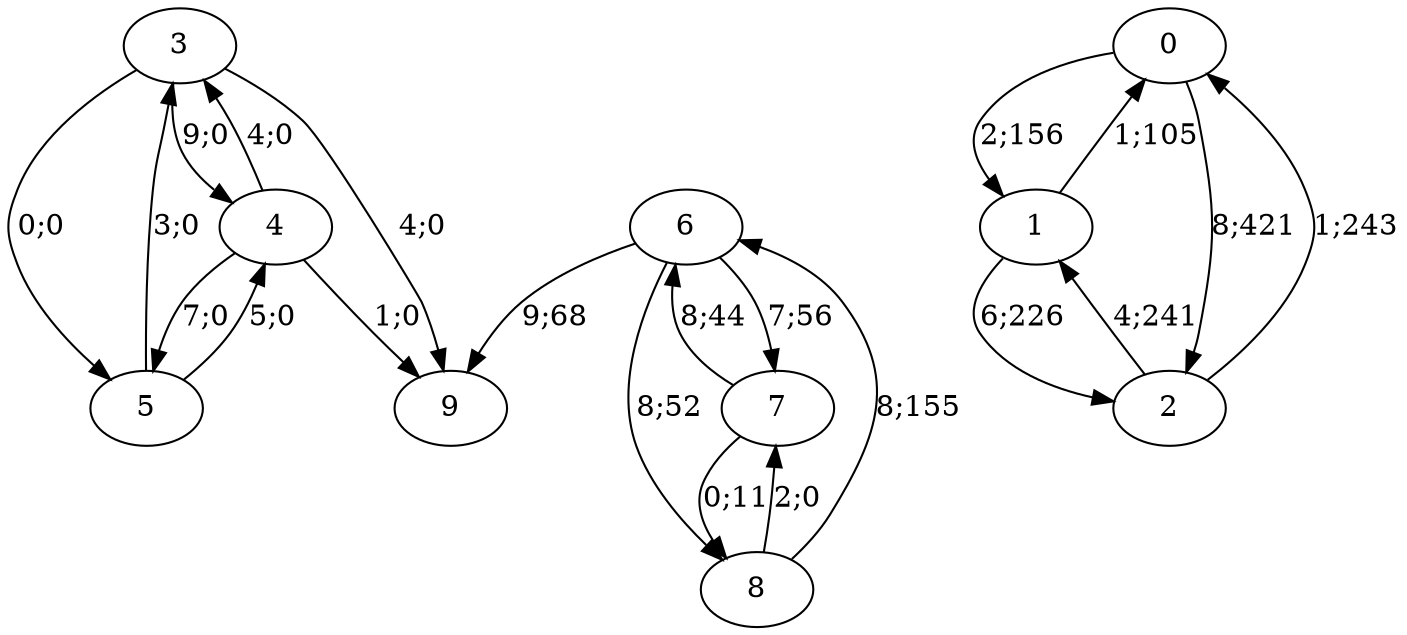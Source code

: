 digraph graph3668 {








3 -> 9 [color=black,label="4;0"]
3 -> 4 [color=black,label="9;0"]
3 -> 5 [color=black,label="0;0"]


4 -> 9 [color=black,label="1;0"]
4 -> 3 [color=black,label="4;0"]
4 -> 5 [color=black,label="7;0"]


5 -> 3 [color=black,label="3;0"]
5 -> 4 [color=black,label="5;0"]














0 -> 1 [color=black,label="2;156"]
0 -> 2 [color=black,label="8;421"]


1 -> 0 [color=black,label="1;105"]
1 -> 2 [color=black,label="6;226"]


2 -> 0 [color=black,label="1;243"]
2 -> 1 [color=black,label="4;241"]
































6 -> 9 [color=black,label="9;68"]
6 -> 7 [color=black,label="7;56"]
6 -> 8 [color=black,label="8;52"]


7 -> 6 [color=black,label="8;44"]
7 -> 8 [color=black,label="0;11"]


8 -> 6 [color=black,label="8;155"]
8 -> 7 [color=black,label="2;0"]







}